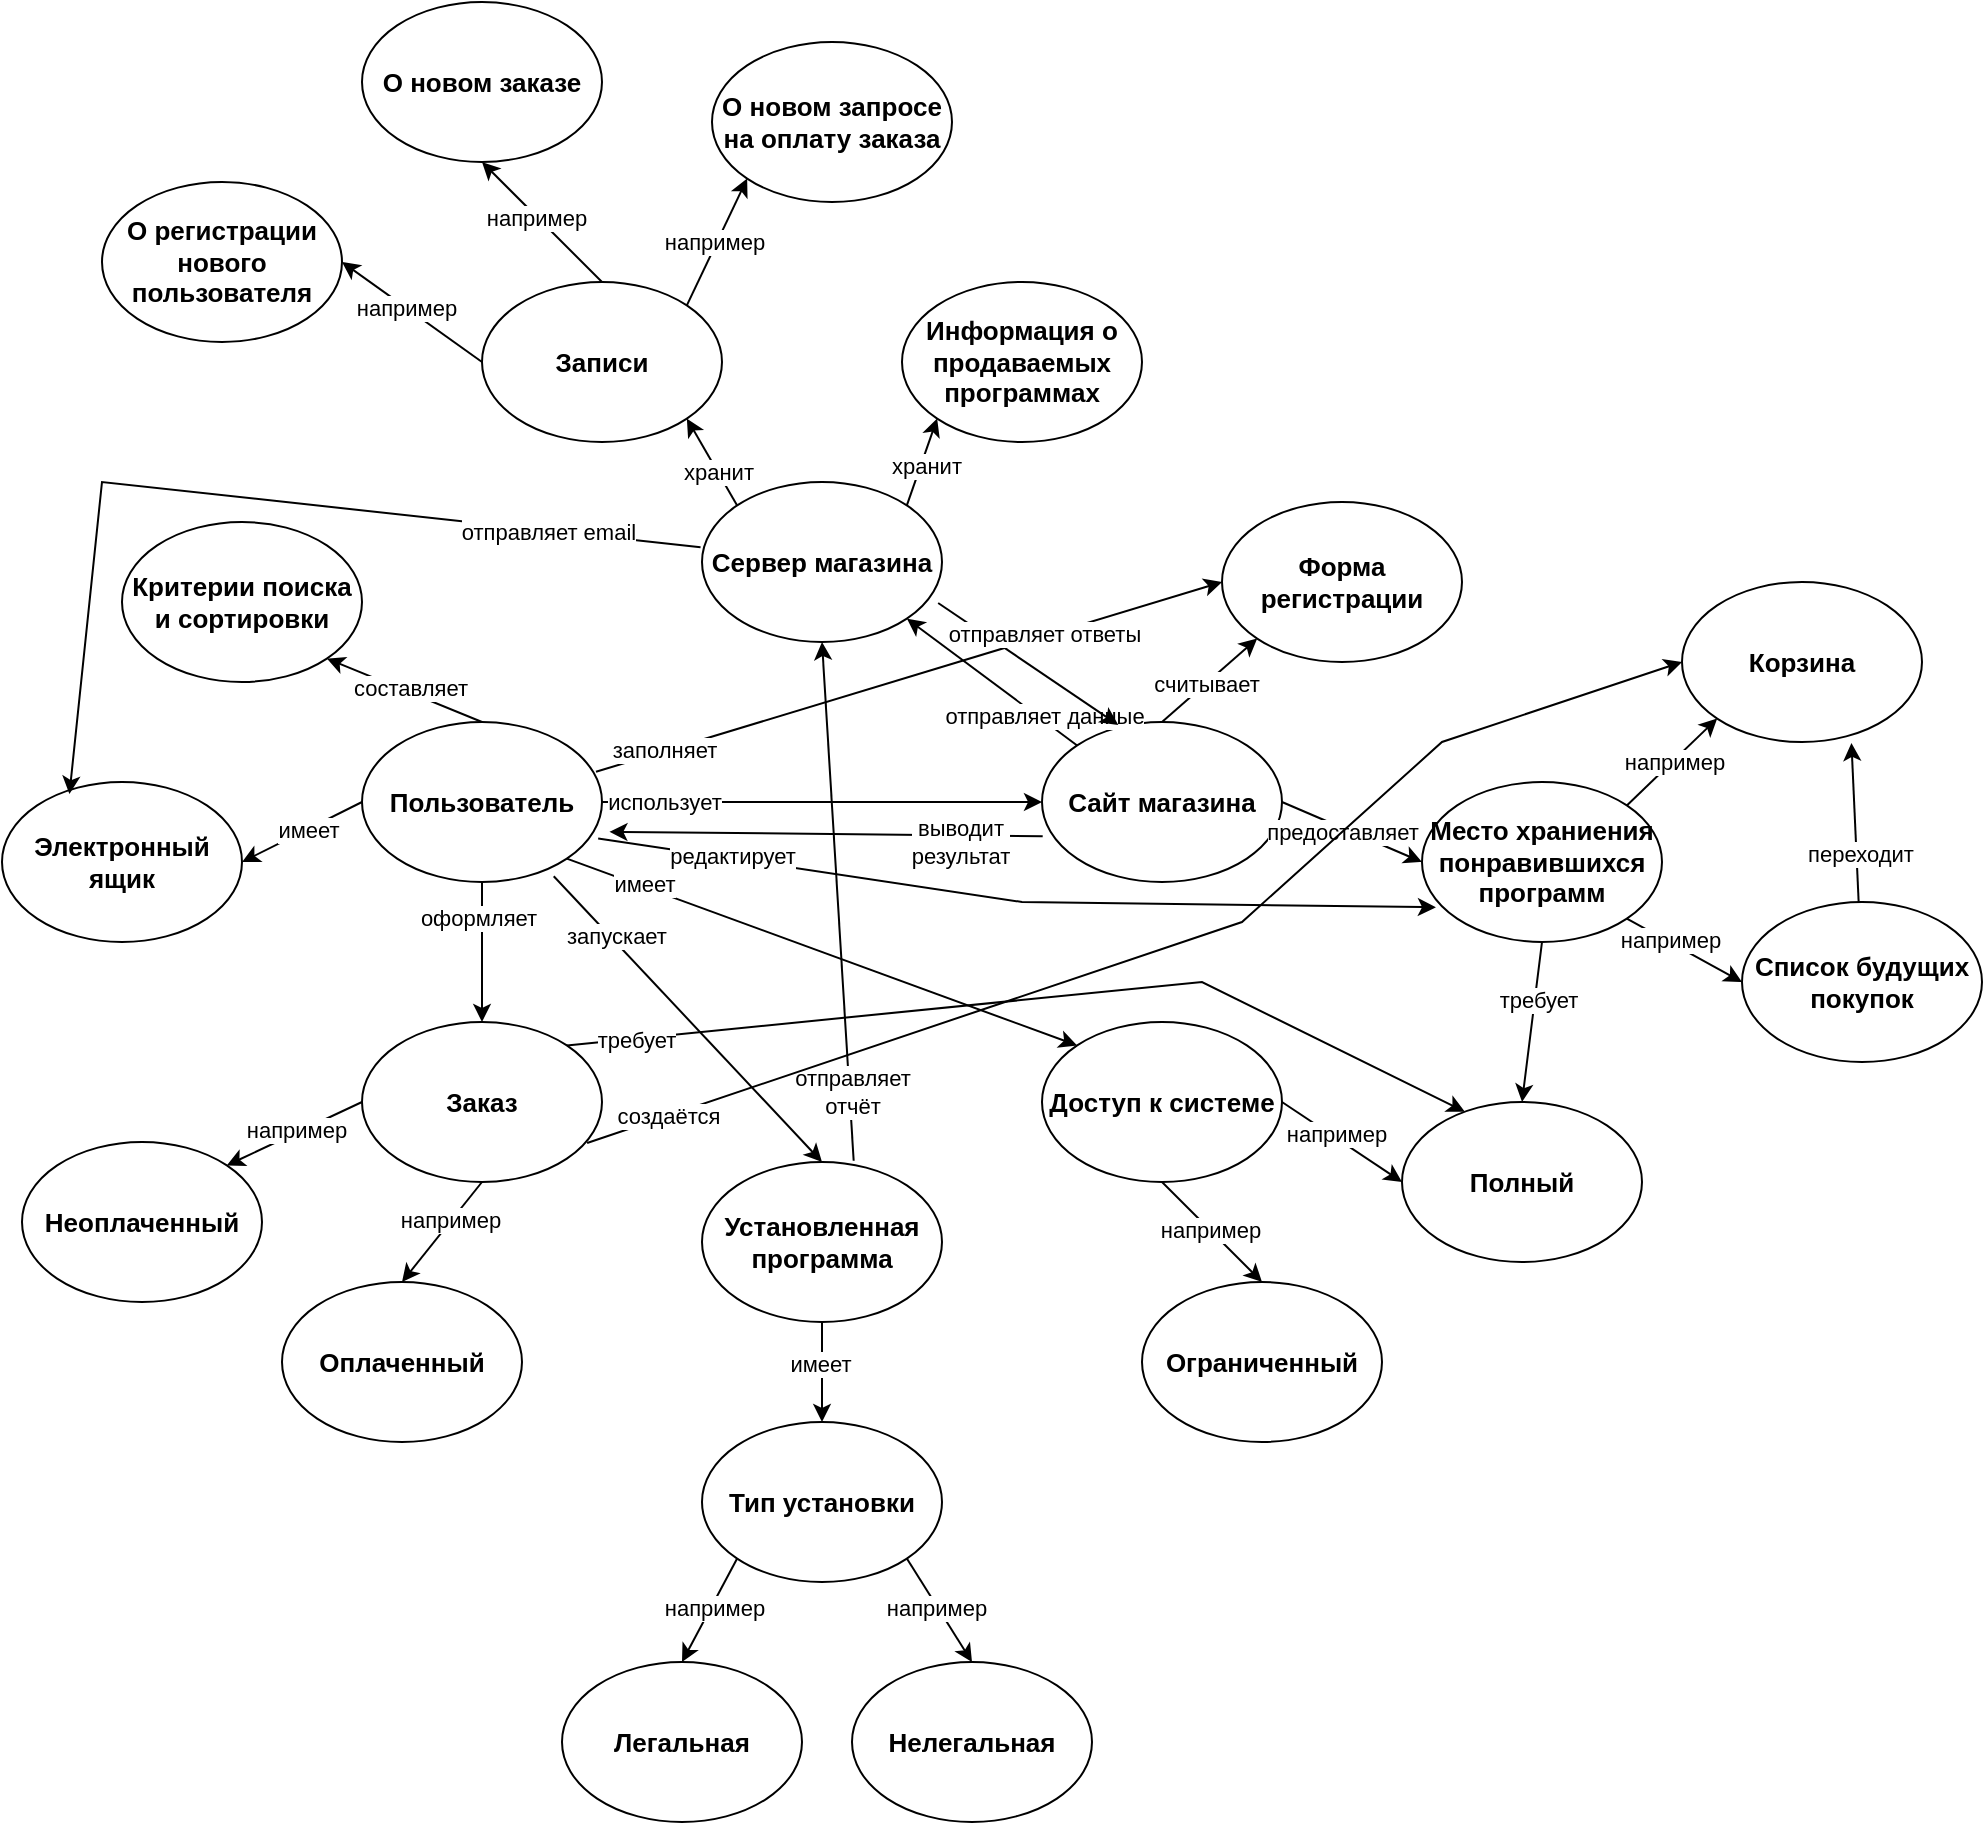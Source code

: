 <mxfile version="24.1.0" type="device">
  <diagram name="Page-1" id="Zxbs2G4qYCtG8GL6AEXZ">
    <mxGraphModel dx="973" dy="634" grid="1" gridSize="10" guides="1" tooltips="1" connect="1" arrows="1" fold="1" page="1" pageScale="1" pageWidth="850" pageHeight="1100" math="0" shadow="0">
      <root>
        <mxCell id="0" />
        <mxCell id="1" parent="0" />
        <mxCell id="Bi_ZPKWmbN_X1BjaTGJr-1" value="&lt;b style=&quot;font-size: 13px;&quot;&gt;Сервер магазина&lt;/b&gt;" style="ellipse;whiteSpace=wrap;html=1;fontSize=13;" vertex="1" parent="1">
          <mxGeometry x="360" y="370" width="120" height="80" as="geometry" />
        </mxCell>
        <mxCell id="Bi_ZPKWmbN_X1BjaTGJr-2" value="&lt;b&gt;Пользователь&lt;/b&gt;" style="ellipse;whiteSpace=wrap;html=1;fontSize=13;" vertex="1" parent="1">
          <mxGeometry x="190" y="490" width="120" height="80" as="geometry" />
        </mxCell>
        <mxCell id="Bi_ZPKWmbN_X1BjaTGJr-3" value="&lt;b&gt;Сайт магазина&lt;/b&gt;" style="ellipse;whiteSpace=wrap;html=1;fontSize=13;" vertex="1" parent="1">
          <mxGeometry x="530" y="490" width="120" height="80" as="geometry" />
        </mxCell>
        <mxCell id="Bi_ZPKWmbN_X1BjaTGJr-4" value="&lt;b&gt;Доступ к системе&lt;/b&gt;" style="ellipse;whiteSpace=wrap;html=1;fontSize=13;" vertex="1" parent="1">
          <mxGeometry x="530" y="640" width="120" height="80" as="geometry" />
        </mxCell>
        <mxCell id="Bi_ZPKWmbN_X1BjaTGJr-5" value="&lt;b&gt;Ограниченный&lt;/b&gt;" style="ellipse;whiteSpace=wrap;html=1;fontSize=13;" vertex="1" parent="1">
          <mxGeometry x="580" y="770" width="120" height="80" as="geometry" />
        </mxCell>
        <mxCell id="Bi_ZPKWmbN_X1BjaTGJr-6" value="&lt;b&gt;Полный&lt;/b&gt;" style="ellipse;whiteSpace=wrap;html=1;fontSize=13;" vertex="1" parent="1">
          <mxGeometry x="710" y="680" width="120" height="80" as="geometry" />
        </mxCell>
        <mxCell id="Bi_ZPKWmbN_X1BjaTGJr-8" value="&lt;b&gt;Форма регистрации&lt;/b&gt;" style="ellipse;whiteSpace=wrap;html=1;fontSize=13;" vertex="1" parent="1">
          <mxGeometry x="620" y="380" width="120" height="80" as="geometry" />
        </mxCell>
        <mxCell id="Bi_ZPKWmbN_X1BjaTGJr-10" value="Электронный ящик" style="ellipse;whiteSpace=wrap;html=1;fontSize=13;fontStyle=1" vertex="1" parent="1">
          <mxGeometry x="10" y="520" width="120" height="80" as="geometry" />
        </mxCell>
        <mxCell id="Bi_ZPKWmbN_X1BjaTGJr-11" value="&lt;b&gt;Записи&lt;/b&gt;" style="ellipse;whiteSpace=wrap;html=1;fontSize=13;" vertex="1" parent="1">
          <mxGeometry x="250" y="270" width="120" height="80" as="geometry" />
        </mxCell>
        <mxCell id="Bi_ZPKWmbN_X1BjaTGJr-12" value="&lt;b&gt;О регистрации нового пользователя&lt;/b&gt;" style="ellipse;whiteSpace=wrap;html=1;fontSize=13;" vertex="1" parent="1">
          <mxGeometry x="60" y="220" width="120" height="80" as="geometry" />
        </mxCell>
        <mxCell id="Bi_ZPKWmbN_X1BjaTGJr-13" value="&lt;b&gt;Информация о продаваемых программах&lt;/b&gt;" style="ellipse;whiteSpace=wrap;html=1;fontSize=13;" vertex="1" parent="1">
          <mxGeometry x="460" y="270" width="120" height="80" as="geometry" />
        </mxCell>
        <mxCell id="Bi_ZPKWmbN_X1BjaTGJr-15" value="Критерии поиска и сортировки" style="ellipse;whiteSpace=wrap;html=1;fontSize=13;fontStyle=1" vertex="1" parent="1">
          <mxGeometry x="70" y="390" width="120" height="80" as="geometry" />
        </mxCell>
        <mxCell id="Bi_ZPKWmbN_X1BjaTGJr-16" value="Место храниения понравившихся программ" style="ellipse;whiteSpace=wrap;html=1;fontSize=13;fontStyle=1" vertex="1" parent="1">
          <mxGeometry x="720" y="520" width="120" height="80" as="geometry" />
        </mxCell>
        <mxCell id="Bi_ZPKWmbN_X1BjaTGJr-17" value="Список будущих покупок" style="ellipse;whiteSpace=wrap;html=1;fontSize=13;fontStyle=1" vertex="1" parent="1">
          <mxGeometry x="880" y="580" width="120" height="80" as="geometry" />
        </mxCell>
        <mxCell id="Bi_ZPKWmbN_X1BjaTGJr-18" value="Корзина" style="ellipse;whiteSpace=wrap;html=1;fontSize=13;fontStyle=1" vertex="1" parent="1">
          <mxGeometry x="850" y="420" width="120" height="80" as="geometry" />
        </mxCell>
        <mxCell id="Bi_ZPKWmbN_X1BjaTGJr-19" value="&lt;b&gt;Заказ&lt;/b&gt;" style="ellipse;whiteSpace=wrap;html=1;fontSize=13;" vertex="1" parent="1">
          <mxGeometry x="190" y="640" width="120" height="80" as="geometry" />
        </mxCell>
        <mxCell id="Bi_ZPKWmbN_X1BjaTGJr-20" value="&lt;b&gt;Оплаченный&lt;/b&gt;" style="ellipse;whiteSpace=wrap;html=1;fontSize=13;" vertex="1" parent="1">
          <mxGeometry x="150" y="770" width="120" height="80" as="geometry" />
        </mxCell>
        <mxCell id="Bi_ZPKWmbN_X1BjaTGJr-21" value="&lt;b&gt;Неоплаченный&lt;/b&gt;" style="ellipse;whiteSpace=wrap;html=1;fontSize=13;" vertex="1" parent="1">
          <mxGeometry x="20" y="700" width="120" height="80" as="geometry" />
        </mxCell>
        <mxCell id="Bi_ZPKWmbN_X1BjaTGJr-23" value="О новом заказе" style="ellipse;whiteSpace=wrap;html=1;fontSize=13;fontStyle=1" vertex="1" parent="1">
          <mxGeometry x="190" y="130" width="120" height="80" as="geometry" />
        </mxCell>
        <mxCell id="Bi_ZPKWmbN_X1BjaTGJr-24" value="О новом запросе на оплату заказа" style="ellipse;whiteSpace=wrap;html=1;fontSize=13;fontStyle=1" vertex="1" parent="1">
          <mxGeometry x="365" y="150" width="120" height="80" as="geometry" />
        </mxCell>
        <mxCell id="Bi_ZPKWmbN_X1BjaTGJr-29" style="edgeStyle=orthogonalEdgeStyle;rounded=0;orthogonalLoop=1;jettySize=auto;html=1;entryX=0.5;entryY=0;entryDx=0;entryDy=0;" edge="1" parent="1" source="Bi_ZPKWmbN_X1BjaTGJr-25" target="Bi_ZPKWmbN_X1BjaTGJr-26">
          <mxGeometry relative="1" as="geometry" />
        </mxCell>
        <mxCell id="Bi_ZPKWmbN_X1BjaTGJr-30" value="имеет" style="edgeLabel;html=1;align=center;verticalAlign=middle;resizable=0;points=[];" vertex="1" connectable="0" parent="Bi_ZPKWmbN_X1BjaTGJr-29">
          <mxGeometry x="-0.181" y="-1" relative="1" as="geometry">
            <mxPoint as="offset" />
          </mxGeometry>
        </mxCell>
        <mxCell id="Bi_ZPKWmbN_X1BjaTGJr-25" value="&lt;b&gt;Установленная программа&lt;/b&gt;" style="ellipse;whiteSpace=wrap;html=1;fontSize=13;" vertex="1" parent="1">
          <mxGeometry x="360" y="710" width="120" height="80" as="geometry" />
        </mxCell>
        <mxCell id="Bi_ZPKWmbN_X1BjaTGJr-26" value="&lt;b&gt;Тип установки&lt;/b&gt;" style="ellipse;whiteSpace=wrap;html=1;fontSize=13;" vertex="1" parent="1">
          <mxGeometry x="360" y="840" width="120" height="80" as="geometry" />
        </mxCell>
        <mxCell id="Bi_ZPKWmbN_X1BjaTGJr-27" value="&lt;b&gt;Легальная&lt;/b&gt;" style="ellipse;whiteSpace=wrap;html=1;fontSize=13;" vertex="1" parent="1">
          <mxGeometry x="290" y="960" width="120" height="80" as="geometry" />
        </mxCell>
        <mxCell id="Bi_ZPKWmbN_X1BjaTGJr-28" value="&lt;b&gt;Нелегальная&lt;/b&gt;" style="ellipse;whiteSpace=wrap;html=1;fontSize=13;" vertex="1" parent="1">
          <mxGeometry x="435" y="960" width="120" height="80" as="geometry" />
        </mxCell>
        <mxCell id="Bi_ZPKWmbN_X1BjaTGJr-32" value="" style="endArrow=classic;html=1;rounded=0;exitX=0;exitY=1;exitDx=0;exitDy=0;entryX=0.5;entryY=0;entryDx=0;entryDy=0;" edge="1" parent="1" source="Bi_ZPKWmbN_X1BjaTGJr-26" target="Bi_ZPKWmbN_X1BjaTGJr-27">
          <mxGeometry width="50" height="50" relative="1" as="geometry">
            <mxPoint x="480" y="890" as="sourcePoint" />
            <mxPoint x="530" y="840" as="targetPoint" />
          </mxGeometry>
        </mxCell>
        <mxCell id="Bi_ZPKWmbN_X1BjaTGJr-33" value="например" style="edgeLabel;html=1;align=center;verticalAlign=middle;resizable=0;points=[];" vertex="1" connectable="0" parent="Bi_ZPKWmbN_X1BjaTGJr-32">
          <mxGeometry x="-0.083" y="1" relative="1" as="geometry">
            <mxPoint as="offset" />
          </mxGeometry>
        </mxCell>
        <mxCell id="Bi_ZPKWmbN_X1BjaTGJr-34" value="" style="endArrow=classic;html=1;rounded=0;exitX=1;exitY=1;exitDx=0;exitDy=0;entryX=0.5;entryY=0;entryDx=0;entryDy=0;" edge="1" parent="1" source="Bi_ZPKWmbN_X1BjaTGJr-26" target="Bi_ZPKWmbN_X1BjaTGJr-28">
          <mxGeometry width="50" height="50" relative="1" as="geometry">
            <mxPoint x="480" y="890" as="sourcePoint" />
            <mxPoint x="530" y="840" as="targetPoint" />
          </mxGeometry>
        </mxCell>
        <mxCell id="Bi_ZPKWmbN_X1BjaTGJr-35" value="например" style="edgeLabel;html=1;align=center;verticalAlign=middle;resizable=0;points=[];" vertex="1" connectable="0" parent="Bi_ZPKWmbN_X1BjaTGJr-34">
          <mxGeometry x="-0.073" y="-1" relative="1" as="geometry">
            <mxPoint as="offset" />
          </mxGeometry>
        </mxCell>
        <mxCell id="Bi_ZPKWmbN_X1BjaTGJr-36" value="" style="endArrow=classic;html=1;rounded=0;exitX=0;exitY=0.5;exitDx=0;exitDy=0;entryX=1;entryY=0;entryDx=0;entryDy=0;" edge="1" parent="1" source="Bi_ZPKWmbN_X1BjaTGJr-19" target="Bi_ZPKWmbN_X1BjaTGJr-21">
          <mxGeometry width="50" height="50" relative="1" as="geometry">
            <mxPoint x="310" y="710" as="sourcePoint" />
            <mxPoint x="360" y="660" as="targetPoint" />
          </mxGeometry>
        </mxCell>
        <mxCell id="Bi_ZPKWmbN_X1BjaTGJr-38" value="например" style="edgeLabel;html=1;align=center;verticalAlign=middle;resizable=0;points=[];" vertex="1" connectable="0" parent="Bi_ZPKWmbN_X1BjaTGJr-36">
          <mxGeometry x="-0.041" y="-2" relative="1" as="geometry">
            <mxPoint as="offset" />
          </mxGeometry>
        </mxCell>
        <mxCell id="Bi_ZPKWmbN_X1BjaTGJr-37" value="" style="endArrow=classic;html=1;rounded=0;exitX=0.5;exitY=1;exitDx=0;exitDy=0;entryX=0.5;entryY=0;entryDx=0;entryDy=0;" edge="1" parent="1" source="Bi_ZPKWmbN_X1BjaTGJr-19" target="Bi_ZPKWmbN_X1BjaTGJr-20">
          <mxGeometry width="50" height="50" relative="1" as="geometry">
            <mxPoint x="250" y="730" as="sourcePoint" />
            <mxPoint x="300" y="680" as="targetPoint" />
          </mxGeometry>
        </mxCell>
        <mxCell id="Bi_ZPKWmbN_X1BjaTGJr-39" value="например" style="edgeLabel;html=1;align=center;verticalAlign=middle;resizable=0;points=[];" vertex="1" connectable="0" parent="Bi_ZPKWmbN_X1BjaTGJr-37">
          <mxGeometry x="-0.214" y="-1" relative="1" as="geometry">
            <mxPoint as="offset" />
          </mxGeometry>
        </mxCell>
        <mxCell id="Bi_ZPKWmbN_X1BjaTGJr-40" value="" style="endArrow=classic;html=1;rounded=0;entryX=0;entryY=0.5;entryDx=0;entryDy=0;exitX=1;exitY=0.5;exitDx=0;exitDy=0;" edge="1" parent="1" source="Bi_ZPKWmbN_X1BjaTGJr-4" target="Bi_ZPKWmbN_X1BjaTGJr-6">
          <mxGeometry width="50" height="50" relative="1" as="geometry">
            <mxPoint x="470" y="630" as="sourcePoint" />
            <mxPoint x="520" y="580" as="targetPoint" />
          </mxGeometry>
        </mxCell>
        <mxCell id="Bi_ZPKWmbN_X1BjaTGJr-41" value="например" style="edgeLabel;html=1;align=center;verticalAlign=middle;resizable=0;points=[];" vertex="1" connectable="0" parent="Bi_ZPKWmbN_X1BjaTGJr-40">
          <mxGeometry x="-0.156" y="1" relative="1" as="geometry">
            <mxPoint x="1" as="offset" />
          </mxGeometry>
        </mxCell>
        <mxCell id="Bi_ZPKWmbN_X1BjaTGJr-42" value="" style="endArrow=classic;html=1;rounded=0;entryX=0.5;entryY=0;entryDx=0;entryDy=0;exitX=0.5;exitY=1;exitDx=0;exitDy=0;" edge="1" parent="1" source="Bi_ZPKWmbN_X1BjaTGJr-4" target="Bi_ZPKWmbN_X1BjaTGJr-5">
          <mxGeometry width="50" height="50" relative="1" as="geometry">
            <mxPoint x="470" y="630" as="sourcePoint" />
            <mxPoint x="520" y="580" as="targetPoint" />
          </mxGeometry>
        </mxCell>
        <mxCell id="Bi_ZPKWmbN_X1BjaTGJr-43" value="например" style="edgeLabel;html=1;align=center;verticalAlign=middle;resizable=0;points=[];" vertex="1" connectable="0" parent="Bi_ZPKWmbN_X1BjaTGJr-42">
          <mxGeometry x="-0.051" relative="1" as="geometry">
            <mxPoint as="offset" />
          </mxGeometry>
        </mxCell>
        <mxCell id="Bi_ZPKWmbN_X1BjaTGJr-44" value="" style="endArrow=classic;html=1;rounded=0;exitX=0.5;exitY=0;exitDx=0;exitDy=0;entryX=1;entryY=1;entryDx=0;entryDy=0;" edge="1" parent="1" source="Bi_ZPKWmbN_X1BjaTGJr-2" target="Bi_ZPKWmbN_X1BjaTGJr-15">
          <mxGeometry width="50" height="50" relative="1" as="geometry">
            <mxPoint x="430" y="550" as="sourcePoint" />
            <mxPoint x="480" y="500" as="targetPoint" />
          </mxGeometry>
        </mxCell>
        <mxCell id="Bi_ZPKWmbN_X1BjaTGJr-45" value="составляет" style="edgeLabel;html=1;align=center;verticalAlign=middle;resizable=0;points=[];" vertex="1" connectable="0" parent="Bi_ZPKWmbN_X1BjaTGJr-44">
          <mxGeometry x="-0.031" y="-2" relative="1" as="geometry">
            <mxPoint as="offset" />
          </mxGeometry>
        </mxCell>
        <mxCell id="Bi_ZPKWmbN_X1BjaTGJr-46" value="" style="endArrow=classic;html=1;rounded=0;exitX=0;exitY=0.5;exitDx=0;exitDy=0;entryX=1;entryY=0.5;entryDx=0;entryDy=0;" edge="1" parent="1" source="Bi_ZPKWmbN_X1BjaTGJr-2" target="Bi_ZPKWmbN_X1BjaTGJr-10">
          <mxGeometry width="50" height="50" relative="1" as="geometry">
            <mxPoint x="410" y="510" as="sourcePoint" />
            <mxPoint x="460" y="460" as="targetPoint" />
          </mxGeometry>
        </mxCell>
        <mxCell id="Bi_ZPKWmbN_X1BjaTGJr-47" value="имеет" style="edgeLabel;html=1;align=center;verticalAlign=middle;resizable=0;points=[];" vertex="1" connectable="0" parent="Bi_ZPKWmbN_X1BjaTGJr-46">
          <mxGeometry x="-0.077" relative="1" as="geometry">
            <mxPoint as="offset" />
          </mxGeometry>
        </mxCell>
        <mxCell id="Bi_ZPKWmbN_X1BjaTGJr-48" value="" style="endArrow=classic;html=1;rounded=0;entryX=0;entryY=1;entryDx=0;entryDy=0;exitX=0.5;exitY=0;exitDx=0;exitDy=0;" edge="1" parent="1" source="Bi_ZPKWmbN_X1BjaTGJr-3" target="Bi_ZPKWmbN_X1BjaTGJr-8">
          <mxGeometry width="50" height="50" relative="1" as="geometry">
            <mxPoint x="460" y="460" as="sourcePoint" />
            <mxPoint x="510" y="410" as="targetPoint" />
          </mxGeometry>
        </mxCell>
        <mxCell id="Bi_ZPKWmbN_X1BjaTGJr-49" value="считывает" style="edgeLabel;html=1;align=center;verticalAlign=middle;resizable=0;points=[];" vertex="1" connectable="0" parent="Bi_ZPKWmbN_X1BjaTGJr-48">
          <mxGeometry x="-0.081" relative="1" as="geometry">
            <mxPoint as="offset" />
          </mxGeometry>
        </mxCell>
        <mxCell id="Bi_ZPKWmbN_X1BjaTGJr-50" value="" style="endArrow=classic;html=1;rounded=0;entryX=0;entryY=0.5;entryDx=0;entryDy=0;exitX=1;exitY=0.5;exitDx=0;exitDy=0;" edge="1" parent="1" source="Bi_ZPKWmbN_X1BjaTGJr-3" target="Bi_ZPKWmbN_X1BjaTGJr-16">
          <mxGeometry width="50" height="50" relative="1" as="geometry">
            <mxPoint x="550" y="460" as="sourcePoint" />
            <mxPoint x="600" y="410" as="targetPoint" />
          </mxGeometry>
        </mxCell>
        <mxCell id="Bi_ZPKWmbN_X1BjaTGJr-71" value="предоставляет" style="edgeLabel;html=1;align=center;verticalAlign=middle;resizable=0;points=[];" vertex="1" connectable="0" parent="Bi_ZPKWmbN_X1BjaTGJr-50">
          <mxGeometry x="-0.114" y="-2" relative="1" as="geometry">
            <mxPoint as="offset" />
          </mxGeometry>
        </mxCell>
        <mxCell id="Bi_ZPKWmbN_X1BjaTGJr-53" value="" style="endArrow=classic;html=1;rounded=0;entryX=0;entryY=1;entryDx=0;entryDy=0;exitX=1;exitY=0;exitDx=0;exitDy=0;" edge="1" parent="1" source="Bi_ZPKWmbN_X1BjaTGJr-16" target="Bi_ZPKWmbN_X1BjaTGJr-18">
          <mxGeometry width="50" height="50" relative="1" as="geometry">
            <mxPoint x="800" y="520" as="sourcePoint" />
            <mxPoint x="850" y="470" as="targetPoint" />
          </mxGeometry>
        </mxCell>
        <mxCell id="Bi_ZPKWmbN_X1BjaTGJr-54" value="например" style="edgeLabel;html=1;align=center;verticalAlign=middle;resizable=0;points=[];" vertex="1" connectable="0" parent="Bi_ZPKWmbN_X1BjaTGJr-53">
          <mxGeometry x="0.015" relative="1" as="geometry">
            <mxPoint as="offset" />
          </mxGeometry>
        </mxCell>
        <mxCell id="Bi_ZPKWmbN_X1BjaTGJr-55" value="" style="endArrow=classic;html=1;rounded=0;entryX=0;entryY=0.5;entryDx=0;entryDy=0;exitX=1;exitY=1;exitDx=0;exitDy=0;" edge="1" parent="1" source="Bi_ZPKWmbN_X1BjaTGJr-16" target="Bi_ZPKWmbN_X1BjaTGJr-17">
          <mxGeometry width="50" height="50" relative="1" as="geometry">
            <mxPoint x="800" y="635" as="sourcePoint" />
            <mxPoint x="850" y="585" as="targetPoint" />
          </mxGeometry>
        </mxCell>
        <mxCell id="Bi_ZPKWmbN_X1BjaTGJr-56" value="например" style="edgeLabel;html=1;align=center;verticalAlign=middle;resizable=0;points=[];" vertex="1" connectable="0" parent="Bi_ZPKWmbN_X1BjaTGJr-55">
          <mxGeometry x="-0.267" y="1" relative="1" as="geometry">
            <mxPoint as="offset" />
          </mxGeometry>
        </mxCell>
        <mxCell id="Bi_ZPKWmbN_X1BjaTGJr-57" value="" style="endArrow=classic;html=1;rounded=0;exitX=1;exitY=0;exitDx=0;exitDy=0;entryX=0;entryY=1;entryDx=0;entryDy=0;" edge="1" parent="1" source="Bi_ZPKWmbN_X1BjaTGJr-1" target="Bi_ZPKWmbN_X1BjaTGJr-13">
          <mxGeometry width="50" height="50" relative="1" as="geometry">
            <mxPoint x="430" y="350" as="sourcePoint" />
            <mxPoint x="480" y="300" as="targetPoint" />
          </mxGeometry>
        </mxCell>
        <mxCell id="Bi_ZPKWmbN_X1BjaTGJr-58" value="хранит" style="edgeLabel;html=1;align=center;verticalAlign=middle;resizable=0;points=[];" vertex="1" connectable="0" parent="Bi_ZPKWmbN_X1BjaTGJr-57">
          <mxGeometry x="0.196" relative="1" as="geometry">
            <mxPoint y="6" as="offset" />
          </mxGeometry>
        </mxCell>
        <mxCell id="Bi_ZPKWmbN_X1BjaTGJr-59" value="" style="endArrow=classic;html=1;rounded=0;exitX=0;exitY=0;exitDx=0;exitDy=0;entryX=1;entryY=1;entryDx=0;entryDy=0;" edge="1" parent="1" source="Bi_ZPKWmbN_X1BjaTGJr-1" target="Bi_ZPKWmbN_X1BjaTGJr-11">
          <mxGeometry width="50" height="50" relative="1" as="geometry">
            <mxPoint x="430" y="350" as="sourcePoint" />
            <mxPoint x="480" y="300" as="targetPoint" />
          </mxGeometry>
        </mxCell>
        <mxCell id="Bi_ZPKWmbN_X1BjaTGJr-60" value="хранит" style="edgeLabel;html=1;align=center;verticalAlign=middle;resizable=0;points=[];" vertex="1" connectable="0" parent="Bi_ZPKWmbN_X1BjaTGJr-59">
          <mxGeometry x="-0.227" relative="1" as="geometry">
            <mxPoint as="offset" />
          </mxGeometry>
        </mxCell>
        <mxCell id="Bi_ZPKWmbN_X1BjaTGJr-61" value="" style="endArrow=classic;html=1;rounded=0;entryX=1;entryY=0.5;entryDx=0;entryDy=0;exitX=0;exitY=0.5;exitDx=0;exitDy=0;" edge="1" parent="1" source="Bi_ZPKWmbN_X1BjaTGJr-11" target="Bi_ZPKWmbN_X1BjaTGJr-12">
          <mxGeometry width="50" height="50" relative="1" as="geometry">
            <mxPoint x="430" y="350" as="sourcePoint" />
            <mxPoint x="480" y="300" as="targetPoint" />
          </mxGeometry>
        </mxCell>
        <mxCell id="Bi_ZPKWmbN_X1BjaTGJr-62" value="например" style="edgeLabel;html=1;align=center;verticalAlign=middle;resizable=0;points=[];" vertex="1" connectable="0" parent="Bi_ZPKWmbN_X1BjaTGJr-61">
          <mxGeometry x="0.099" relative="1" as="geometry">
            <mxPoint as="offset" />
          </mxGeometry>
        </mxCell>
        <mxCell id="Bi_ZPKWmbN_X1BjaTGJr-63" value="" style="endArrow=classic;html=1;rounded=0;entryX=0.5;entryY=1;entryDx=0;entryDy=0;exitX=0.5;exitY=0;exitDx=0;exitDy=0;" edge="1" parent="1" source="Bi_ZPKWmbN_X1BjaTGJr-11" target="Bi_ZPKWmbN_X1BjaTGJr-23">
          <mxGeometry width="50" height="50" relative="1" as="geometry">
            <mxPoint x="430" y="350" as="sourcePoint" />
            <mxPoint x="480" y="300" as="targetPoint" />
          </mxGeometry>
        </mxCell>
        <mxCell id="Bi_ZPKWmbN_X1BjaTGJr-64" value="например" style="edgeLabel;html=1;align=center;verticalAlign=middle;resizable=0;points=[];" vertex="1" connectable="0" parent="Bi_ZPKWmbN_X1BjaTGJr-63">
          <mxGeometry x="0.08" y="1" relative="1" as="geometry">
            <mxPoint as="offset" />
          </mxGeometry>
        </mxCell>
        <mxCell id="Bi_ZPKWmbN_X1BjaTGJr-65" value="" style="endArrow=classic;html=1;rounded=0;entryX=0;entryY=1;entryDx=0;entryDy=0;exitX=1;exitY=0;exitDx=0;exitDy=0;" edge="1" parent="1" source="Bi_ZPKWmbN_X1BjaTGJr-11" target="Bi_ZPKWmbN_X1BjaTGJr-24">
          <mxGeometry width="50" height="50" relative="1" as="geometry">
            <mxPoint x="430" y="350" as="sourcePoint" />
            <mxPoint x="480" y="300" as="targetPoint" />
          </mxGeometry>
        </mxCell>
        <mxCell id="Bi_ZPKWmbN_X1BjaTGJr-66" value="например" style="edgeLabel;html=1;align=center;verticalAlign=middle;resizable=0;points=[];" vertex="1" connectable="0" parent="Bi_ZPKWmbN_X1BjaTGJr-65">
          <mxGeometry x="-0.003" y="2" relative="1" as="geometry">
            <mxPoint y="1" as="offset" />
          </mxGeometry>
        </mxCell>
        <mxCell id="Bi_ZPKWmbN_X1BjaTGJr-67" value="" style="endArrow=classic;html=1;rounded=0;entryX=0;entryY=0.5;entryDx=0;entryDy=0;exitX=1;exitY=0.5;exitDx=0;exitDy=0;" edge="1" parent="1" source="Bi_ZPKWmbN_X1BjaTGJr-2" target="Bi_ZPKWmbN_X1BjaTGJr-3">
          <mxGeometry width="50" height="50" relative="1" as="geometry">
            <mxPoint x="430" y="530" as="sourcePoint" />
            <mxPoint x="480" y="480" as="targetPoint" />
          </mxGeometry>
        </mxCell>
        <mxCell id="Bi_ZPKWmbN_X1BjaTGJr-68" value="использует" style="edgeLabel;html=1;align=center;verticalAlign=middle;resizable=0;points=[];" vertex="1" connectable="0" parent="Bi_ZPKWmbN_X1BjaTGJr-67">
          <mxGeometry x="-0.795" y="2" relative="1" as="geometry">
            <mxPoint x="8" y="2" as="offset" />
          </mxGeometry>
        </mxCell>
        <mxCell id="Bi_ZPKWmbN_X1BjaTGJr-69" value="" style="endArrow=classic;html=1;rounded=0;entryX=1;entryY=1;entryDx=0;entryDy=0;exitX=0;exitY=0;exitDx=0;exitDy=0;" edge="1" parent="1" source="Bi_ZPKWmbN_X1BjaTGJr-3" target="Bi_ZPKWmbN_X1BjaTGJr-1">
          <mxGeometry width="50" height="50" relative="1" as="geometry">
            <mxPoint x="430" y="530" as="sourcePoint" />
            <mxPoint x="480" y="480" as="targetPoint" />
          </mxGeometry>
        </mxCell>
        <mxCell id="Bi_ZPKWmbN_X1BjaTGJr-70" value="отправляет данные" style="edgeLabel;html=1;align=center;verticalAlign=middle;resizable=0;points=[];" vertex="1" connectable="0" parent="Bi_ZPKWmbN_X1BjaTGJr-69">
          <mxGeometry x="-0.567" y="-1" relative="1" as="geometry">
            <mxPoint x="1" as="offset" />
          </mxGeometry>
        </mxCell>
        <mxCell id="Bi_ZPKWmbN_X1BjaTGJr-72" value="" style="endArrow=classic;html=1;rounded=0;exitX=1;exitY=1;exitDx=0;exitDy=0;entryX=0;entryY=0;entryDx=0;entryDy=0;" edge="1" parent="1" source="Bi_ZPKWmbN_X1BjaTGJr-2" target="Bi_ZPKWmbN_X1BjaTGJr-4">
          <mxGeometry width="50" height="50" relative="1" as="geometry">
            <mxPoint x="430" y="530" as="sourcePoint" />
            <mxPoint x="480" y="480" as="targetPoint" />
          </mxGeometry>
        </mxCell>
        <mxCell id="Bi_ZPKWmbN_X1BjaTGJr-73" value="имеет" style="edgeLabel;html=1;align=center;verticalAlign=middle;resizable=0;points=[];" vertex="1" connectable="0" parent="Bi_ZPKWmbN_X1BjaTGJr-72">
          <mxGeometry x="-0.849" y="-1" relative="1" as="geometry">
            <mxPoint x="19" y="4" as="offset" />
          </mxGeometry>
        </mxCell>
        <mxCell id="Bi_ZPKWmbN_X1BjaTGJr-74" value="" style="endArrow=classic;html=1;rounded=0;exitX=0.5;exitY=1;exitDx=0;exitDy=0;entryX=0.5;entryY=0;entryDx=0;entryDy=0;" edge="1" parent="1" source="Bi_ZPKWmbN_X1BjaTGJr-2" target="Bi_ZPKWmbN_X1BjaTGJr-19">
          <mxGeometry width="50" height="50" relative="1" as="geometry">
            <mxPoint x="430" y="650" as="sourcePoint" />
            <mxPoint x="480" y="600" as="targetPoint" />
          </mxGeometry>
        </mxCell>
        <mxCell id="Bi_ZPKWmbN_X1BjaTGJr-75" value="оформляет" style="edgeLabel;html=1;align=center;verticalAlign=middle;resizable=0;points=[];" vertex="1" connectable="0" parent="Bi_ZPKWmbN_X1BjaTGJr-74">
          <mxGeometry x="-0.479" y="-2" relative="1" as="geometry">
            <mxPoint as="offset" />
          </mxGeometry>
        </mxCell>
        <mxCell id="Bi_ZPKWmbN_X1BjaTGJr-76" value="" style="endArrow=classic;html=1;rounded=0;exitX=0.799;exitY=0.964;exitDx=0;exitDy=0;exitPerimeter=0;entryX=0.5;entryY=0;entryDx=0;entryDy=0;" edge="1" parent="1" source="Bi_ZPKWmbN_X1BjaTGJr-2" target="Bi_ZPKWmbN_X1BjaTGJr-25">
          <mxGeometry width="50" height="50" relative="1" as="geometry">
            <mxPoint x="430" y="650" as="sourcePoint" />
            <mxPoint x="480" y="600" as="targetPoint" />
          </mxGeometry>
        </mxCell>
        <mxCell id="Bi_ZPKWmbN_X1BjaTGJr-77" value="запускает" style="edgeLabel;html=1;align=center;verticalAlign=middle;resizable=0;points=[];" vertex="1" connectable="0" parent="Bi_ZPKWmbN_X1BjaTGJr-76">
          <mxGeometry x="-0.559" y="2" relative="1" as="geometry">
            <mxPoint as="offset" />
          </mxGeometry>
        </mxCell>
        <mxCell id="Bi_ZPKWmbN_X1BjaTGJr-78" value="" style="endArrow=classic;html=1;rounded=0;exitX=0.975;exitY=0.311;exitDx=0;exitDy=0;exitPerimeter=0;entryX=0;entryY=0.5;entryDx=0;entryDy=0;" edge="1" parent="1" source="Bi_ZPKWmbN_X1BjaTGJr-2" target="Bi_ZPKWmbN_X1BjaTGJr-8">
          <mxGeometry width="50" height="50" relative="1" as="geometry">
            <mxPoint x="430" y="560" as="sourcePoint" />
            <mxPoint x="480" y="510" as="targetPoint" />
          </mxGeometry>
        </mxCell>
        <mxCell id="Bi_ZPKWmbN_X1BjaTGJr-79" value="заполняет" style="edgeLabel;html=1;align=center;verticalAlign=middle;resizable=0;points=[];" vertex="1" connectable="0" parent="Bi_ZPKWmbN_X1BjaTGJr-78">
          <mxGeometry x="-0.779" y="1" relative="1" as="geometry">
            <mxPoint as="offset" />
          </mxGeometry>
        </mxCell>
        <mxCell id="Bi_ZPKWmbN_X1BjaTGJr-80" value="" style="endArrow=classic;html=1;rounded=0;exitX=0.984;exitY=0.728;exitDx=0;exitDy=0;exitPerimeter=0;entryX=0.058;entryY=0.783;entryDx=0;entryDy=0;entryPerimeter=0;" edge="1" parent="1" source="Bi_ZPKWmbN_X1BjaTGJr-2" target="Bi_ZPKWmbN_X1BjaTGJr-16">
          <mxGeometry width="50" height="50" relative="1" as="geometry">
            <mxPoint x="520" y="610" as="sourcePoint" />
            <mxPoint x="570" y="560" as="targetPoint" />
            <Array as="points">
              <mxPoint x="520" y="580" />
            </Array>
          </mxGeometry>
        </mxCell>
        <mxCell id="Bi_ZPKWmbN_X1BjaTGJr-81" value="редактирует" style="edgeLabel;html=1;align=center;verticalAlign=middle;resizable=0;points=[];" vertex="1" connectable="0" parent="Bi_ZPKWmbN_X1BjaTGJr-80">
          <mxGeometry x="-0.681" y="1" relative="1" as="geometry">
            <mxPoint as="offset" />
          </mxGeometry>
        </mxCell>
        <mxCell id="Bi_ZPKWmbN_X1BjaTGJr-82" value="" style="endArrow=classic;html=1;rounded=0;entryX=0.5;entryY=0;entryDx=0;entryDy=0;exitX=0.5;exitY=1;exitDx=0;exitDy=0;" edge="1" parent="1" source="Bi_ZPKWmbN_X1BjaTGJr-16" target="Bi_ZPKWmbN_X1BjaTGJr-6">
          <mxGeometry width="50" height="50" relative="1" as="geometry">
            <mxPoint x="520" y="650" as="sourcePoint" />
            <mxPoint x="570" y="600" as="targetPoint" />
          </mxGeometry>
        </mxCell>
        <mxCell id="Bi_ZPKWmbN_X1BjaTGJr-83" value="требует" style="edgeLabel;html=1;align=center;verticalAlign=middle;resizable=0;points=[];" vertex="1" connectable="0" parent="Bi_ZPKWmbN_X1BjaTGJr-82">
          <mxGeometry x="-0.269" y="1" relative="1" as="geometry">
            <mxPoint y="-1" as="offset" />
          </mxGeometry>
        </mxCell>
        <mxCell id="Bi_ZPKWmbN_X1BjaTGJr-84" value="" style="endArrow=classic;html=1;rounded=0;entryX=0.5;entryY=1;entryDx=0;entryDy=0;exitX=0.632;exitY=-0.008;exitDx=0;exitDy=0;exitPerimeter=0;" edge="1" parent="1" source="Bi_ZPKWmbN_X1BjaTGJr-25" target="Bi_ZPKWmbN_X1BjaTGJr-1">
          <mxGeometry width="50" height="50" relative="1" as="geometry">
            <mxPoint x="270" y="560" as="sourcePoint" />
            <mxPoint x="320" y="510" as="targetPoint" />
          </mxGeometry>
        </mxCell>
        <mxCell id="Bi_ZPKWmbN_X1BjaTGJr-85" value="отправляет&lt;div&gt;отчёт&lt;/div&gt;" style="edgeLabel;html=1;align=center;verticalAlign=middle;resizable=0;points=[];" vertex="1" connectable="0" parent="Bi_ZPKWmbN_X1BjaTGJr-84">
          <mxGeometry x="-0.735" y="-1" relative="1" as="geometry">
            <mxPoint as="offset" />
          </mxGeometry>
        </mxCell>
        <mxCell id="Bi_ZPKWmbN_X1BjaTGJr-86" value="" style="endArrow=classic;html=1;rounded=0;exitX=-0.006;exitY=0.408;exitDx=0;exitDy=0;exitPerimeter=0;entryX=0.281;entryY=0.075;entryDx=0;entryDy=0;entryPerimeter=0;" edge="1" parent="1" source="Bi_ZPKWmbN_X1BjaTGJr-1" target="Bi_ZPKWmbN_X1BjaTGJr-10">
          <mxGeometry width="50" height="50" relative="1" as="geometry">
            <mxPoint x="330" y="540" as="sourcePoint" />
            <mxPoint x="380" y="490" as="targetPoint" />
            <Array as="points">
              <mxPoint x="60" y="370" />
            </Array>
          </mxGeometry>
        </mxCell>
        <mxCell id="Bi_ZPKWmbN_X1BjaTGJr-87" value="отправляет email" style="edgeLabel;html=1;align=center;verticalAlign=middle;resizable=0;points=[];" vertex="1" connectable="0" parent="Bi_ZPKWmbN_X1BjaTGJr-86">
          <mxGeometry x="-0.668" relative="1" as="geometry">
            <mxPoint x="-1" as="offset" />
          </mxGeometry>
        </mxCell>
        <mxCell id="Bi_ZPKWmbN_X1BjaTGJr-88" value="" style="endArrow=classic;html=1;rounded=0;exitX=1;exitY=0;exitDx=0;exitDy=0;entryX=0.262;entryY=0.061;entryDx=0;entryDy=0;entryPerimeter=0;" edge="1" parent="1" source="Bi_ZPKWmbN_X1BjaTGJr-19" target="Bi_ZPKWmbN_X1BjaTGJr-6">
          <mxGeometry width="50" height="50" relative="1" as="geometry">
            <mxPoint x="330" y="600" as="sourcePoint" />
            <mxPoint x="380" y="550" as="targetPoint" />
            <Array as="points">
              <mxPoint x="610" y="620" />
            </Array>
          </mxGeometry>
        </mxCell>
        <mxCell id="Bi_ZPKWmbN_X1BjaTGJr-89" value="требует" style="edgeLabel;html=1;align=center;verticalAlign=middle;resizable=0;points=[];" vertex="1" connectable="0" parent="Bi_ZPKWmbN_X1BjaTGJr-88">
          <mxGeometry x="-0.852" y="-2" relative="1" as="geometry">
            <mxPoint y="-2" as="offset" />
          </mxGeometry>
        </mxCell>
        <mxCell id="Bi_ZPKWmbN_X1BjaTGJr-90" value="" style="endArrow=classic;html=1;rounded=0;exitX=0.984;exitY=0.756;exitDx=0;exitDy=0;exitPerimeter=0;entryX=0.318;entryY=0.019;entryDx=0;entryDy=0;entryPerimeter=0;" edge="1" parent="1" source="Bi_ZPKWmbN_X1BjaTGJr-1" target="Bi_ZPKWmbN_X1BjaTGJr-3">
          <mxGeometry width="50" height="50" relative="1" as="geometry">
            <mxPoint x="370" y="480" as="sourcePoint" />
            <mxPoint x="420" y="430" as="targetPoint" />
          </mxGeometry>
        </mxCell>
        <mxCell id="Bi_ZPKWmbN_X1BjaTGJr-91" value="отправляет ответы" style="edgeLabel;html=1;align=center;verticalAlign=middle;resizable=0;points=[];" vertex="1" connectable="0" parent="Bi_ZPKWmbN_X1BjaTGJr-90">
          <mxGeometry x="-0.484" relative="1" as="geometry">
            <mxPoint x="29" as="offset" />
          </mxGeometry>
        </mxCell>
        <mxCell id="Bi_ZPKWmbN_X1BjaTGJr-92" value="" style="endArrow=classic;html=1;rounded=0;exitX=0.003;exitY=0.714;exitDx=0;exitDy=0;exitPerimeter=0;entryX=1.031;entryY=0.686;entryDx=0;entryDy=0;entryPerimeter=0;" edge="1" parent="1" source="Bi_ZPKWmbN_X1BjaTGJr-3" target="Bi_ZPKWmbN_X1BjaTGJr-2">
          <mxGeometry width="50" height="50" relative="1" as="geometry">
            <mxPoint x="370" y="600" as="sourcePoint" />
            <mxPoint x="420" y="550" as="targetPoint" />
          </mxGeometry>
        </mxCell>
        <mxCell id="Bi_ZPKWmbN_X1BjaTGJr-93" value="выводит&lt;div&gt;результат&lt;/div&gt;" style="edgeLabel;html=1;align=center;verticalAlign=middle;resizable=0;points=[];" vertex="1" connectable="0" parent="Bi_ZPKWmbN_X1BjaTGJr-92">
          <mxGeometry x="-0.61" y="3" relative="1" as="geometry">
            <mxPoint as="offset" />
          </mxGeometry>
        </mxCell>
        <mxCell id="Bi_ZPKWmbN_X1BjaTGJr-94" value="" style="endArrow=classic;html=1;rounded=0;entryX=0.706;entryY=1.006;entryDx=0;entryDy=0;entryPerimeter=0;" edge="1" parent="1" source="Bi_ZPKWmbN_X1BjaTGJr-17" target="Bi_ZPKWmbN_X1BjaTGJr-18">
          <mxGeometry width="50" height="50" relative="1" as="geometry">
            <mxPoint x="480" y="740" as="sourcePoint" />
            <mxPoint x="530" y="690" as="targetPoint" />
          </mxGeometry>
        </mxCell>
        <mxCell id="Bi_ZPKWmbN_X1BjaTGJr-95" value="переходит" style="edgeLabel;html=1;align=center;verticalAlign=middle;resizable=0;points=[];" vertex="1" connectable="0" parent="Bi_ZPKWmbN_X1BjaTGJr-94">
          <mxGeometry x="-0.398" y="-2" relative="1" as="geometry">
            <mxPoint as="offset" />
          </mxGeometry>
        </mxCell>
        <mxCell id="Bi_ZPKWmbN_X1BjaTGJr-96" value="" style="endArrow=classic;html=1;rounded=0;exitX=0.938;exitY=0.756;exitDx=0;exitDy=0;exitPerimeter=0;entryX=0;entryY=0.5;entryDx=0;entryDy=0;" edge="1" parent="1" source="Bi_ZPKWmbN_X1BjaTGJr-19" target="Bi_ZPKWmbN_X1BjaTGJr-18">
          <mxGeometry width="50" height="50" relative="1" as="geometry">
            <mxPoint x="480" y="610" as="sourcePoint" />
            <mxPoint x="530" y="560" as="targetPoint" />
            <Array as="points">
              <mxPoint x="630" y="590" />
              <mxPoint x="730" y="500" />
            </Array>
          </mxGeometry>
        </mxCell>
        <mxCell id="Bi_ZPKWmbN_X1BjaTGJr-97" value="создаётся" style="edgeLabel;html=1;align=center;verticalAlign=middle;resizable=0;points=[];" vertex="1" connectable="0" parent="Bi_ZPKWmbN_X1BjaTGJr-96">
          <mxGeometry x="-0.861" relative="1" as="geometry">
            <mxPoint as="offset" />
          </mxGeometry>
        </mxCell>
      </root>
    </mxGraphModel>
  </diagram>
</mxfile>
